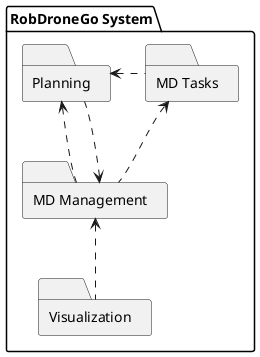 @startuml implementation-view

package "RobDroneGo System" {
  
  folder "Visualization" as V {
  }

  folder "MD Management" as MDM {
  }

  folder "Planning" as P {
  }

  folder "MD Tasks" as MDT {
  }
}


MDM <.. V
P <.. MDM
MDM <.. P

MDT <.. MDM
P <. MDT

@enduml
